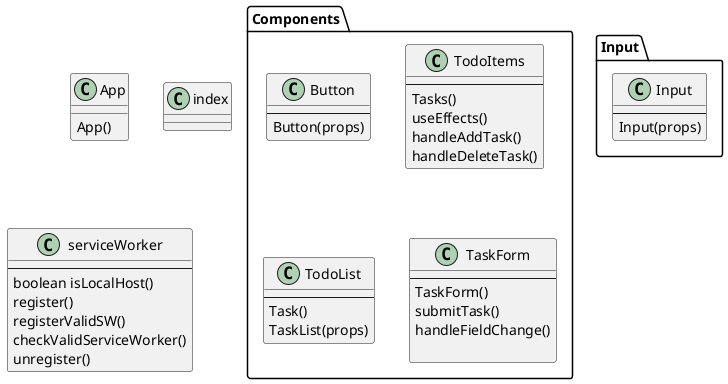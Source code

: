 @startuml class

class App {

App()

}
class index{
}

class serviceWorker{
---
boolean isLocalHost()
register()
registerValidSW()
checkValidServiceWorker()
unregister()
}

class Components.Button{
---
Button(props)
}

class Components.TodoItems{
---
Tasks()
useEffects()
handleAddTask()
handleDeleteTask()
 }

class Components.TodoList{
---
Task()
TaskList(props)
}

class Components.TaskForm{
---
TaskForm()
submitTask()
handleFieldChange()

}

class Input.Input {
---
Input(props)
}


@enduml